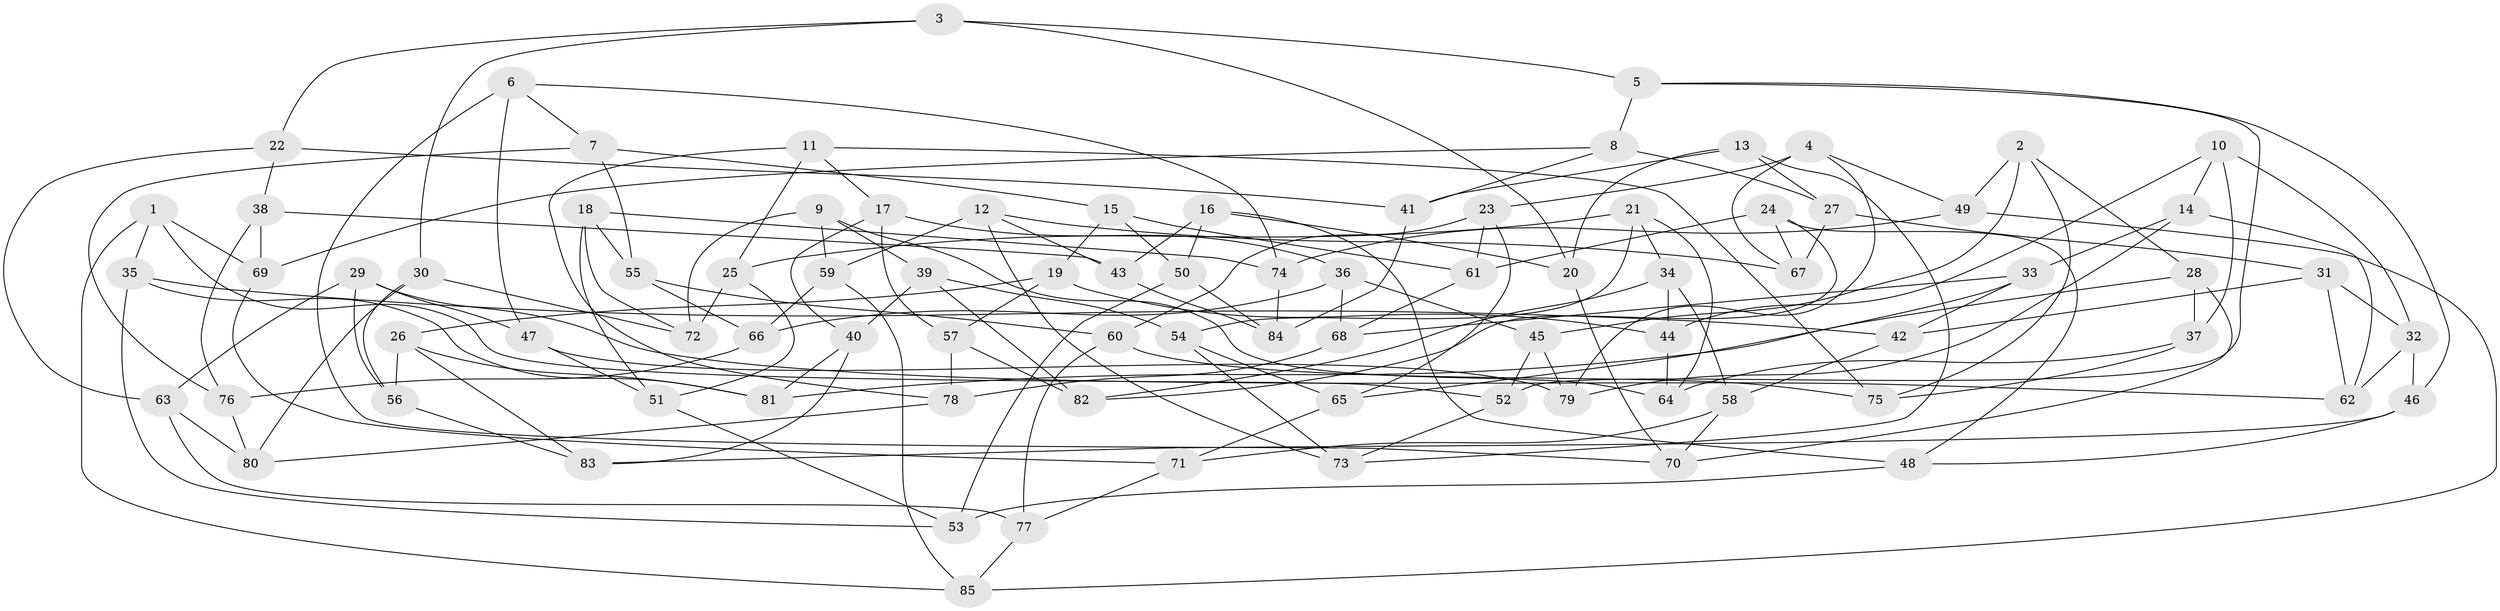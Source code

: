 // coarse degree distribution, {6: 0.64, 5: 0.06, 4: 0.28, 3: 0.02}
// Generated by graph-tools (version 1.1) at 2025/52/02/27/25 19:52:28]
// undirected, 85 vertices, 170 edges
graph export_dot {
graph [start="1"]
  node [color=gray90,style=filled];
  1;
  2;
  3;
  4;
  5;
  6;
  7;
  8;
  9;
  10;
  11;
  12;
  13;
  14;
  15;
  16;
  17;
  18;
  19;
  20;
  21;
  22;
  23;
  24;
  25;
  26;
  27;
  28;
  29;
  30;
  31;
  32;
  33;
  34;
  35;
  36;
  37;
  38;
  39;
  40;
  41;
  42;
  43;
  44;
  45;
  46;
  47;
  48;
  49;
  50;
  51;
  52;
  53;
  54;
  55;
  56;
  57;
  58;
  59;
  60;
  61;
  62;
  63;
  64;
  65;
  66;
  67;
  68;
  69;
  70;
  71;
  72;
  73;
  74;
  75;
  76;
  77;
  78;
  79;
  80;
  81;
  82;
  83;
  84;
  85;
  1 -- 52;
  1 -- 35;
  1 -- 69;
  1 -- 85;
  2 -- 28;
  2 -- 75;
  2 -- 49;
  2 -- 45;
  3 -- 22;
  3 -- 5;
  3 -- 20;
  3 -- 30;
  4 -- 23;
  4 -- 79;
  4 -- 67;
  4 -- 49;
  5 -- 46;
  5 -- 8;
  5 -- 52;
  6 -- 74;
  6 -- 7;
  6 -- 70;
  6 -- 47;
  7 -- 55;
  7 -- 76;
  7 -- 15;
  8 -- 41;
  8 -- 69;
  8 -- 27;
  9 -- 59;
  9 -- 64;
  9 -- 72;
  9 -- 39;
  10 -- 44;
  10 -- 37;
  10 -- 14;
  10 -- 32;
  11 -- 25;
  11 -- 17;
  11 -- 75;
  11 -- 78;
  12 -- 73;
  12 -- 43;
  12 -- 67;
  12 -- 59;
  13 -- 27;
  13 -- 20;
  13 -- 73;
  13 -- 41;
  14 -- 79;
  14 -- 62;
  14 -- 33;
  15 -- 61;
  15 -- 19;
  15 -- 50;
  16 -- 43;
  16 -- 48;
  16 -- 20;
  16 -- 50;
  17 -- 40;
  17 -- 36;
  17 -- 57;
  18 -- 55;
  18 -- 74;
  18 -- 51;
  18 -- 72;
  19 -- 26;
  19 -- 57;
  19 -- 44;
  20 -- 70;
  21 -- 64;
  21 -- 34;
  21 -- 54;
  21 -- 25;
  22 -- 38;
  22 -- 41;
  22 -- 63;
  23 -- 61;
  23 -- 65;
  23 -- 60;
  24 -- 67;
  24 -- 61;
  24 -- 82;
  24 -- 48;
  25 -- 72;
  25 -- 51;
  26 -- 81;
  26 -- 56;
  26 -- 83;
  27 -- 67;
  27 -- 31;
  28 -- 70;
  28 -- 37;
  28 -- 81;
  29 -- 47;
  29 -- 62;
  29 -- 56;
  29 -- 63;
  30 -- 80;
  30 -- 56;
  30 -- 72;
  31 -- 62;
  31 -- 42;
  31 -- 32;
  32 -- 46;
  32 -- 62;
  33 -- 65;
  33 -- 42;
  33 -- 68;
  34 -- 58;
  34 -- 82;
  34 -- 44;
  35 -- 81;
  35 -- 42;
  35 -- 53;
  36 -- 68;
  36 -- 45;
  36 -- 66;
  37 -- 75;
  37 -- 64;
  38 -- 69;
  38 -- 43;
  38 -- 76;
  39 -- 54;
  39 -- 82;
  39 -- 40;
  40 -- 83;
  40 -- 81;
  41 -- 84;
  42 -- 58;
  43 -- 84;
  44 -- 64;
  45 -- 52;
  45 -- 79;
  46 -- 83;
  46 -- 48;
  47 -- 79;
  47 -- 51;
  48 -- 53;
  49 -- 85;
  49 -- 74;
  50 -- 53;
  50 -- 84;
  51 -- 53;
  52 -- 73;
  54 -- 73;
  54 -- 65;
  55 -- 60;
  55 -- 66;
  56 -- 83;
  57 -- 78;
  57 -- 82;
  58 -- 71;
  58 -- 70;
  59 -- 85;
  59 -- 66;
  60 -- 75;
  60 -- 77;
  61 -- 68;
  63 -- 80;
  63 -- 77;
  65 -- 71;
  66 -- 76;
  68 -- 78;
  69 -- 71;
  71 -- 77;
  74 -- 84;
  76 -- 80;
  77 -- 85;
  78 -- 80;
}
